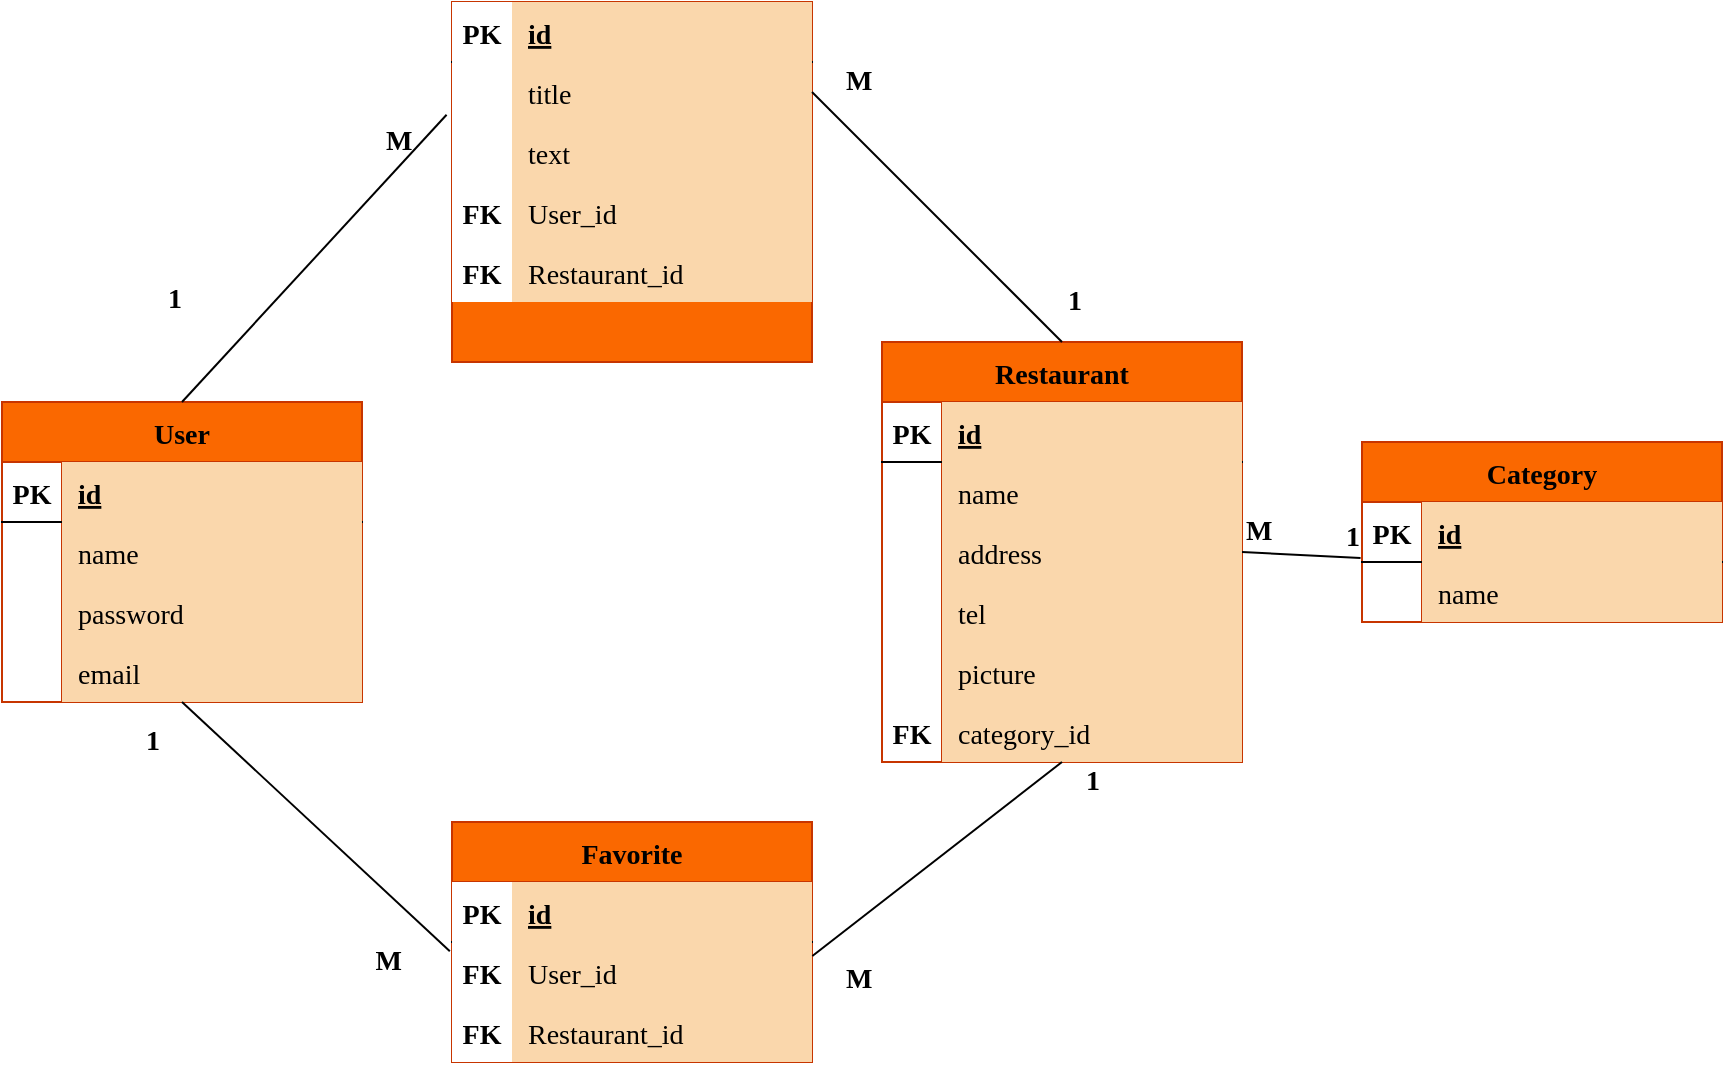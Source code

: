 <mxfile version="20.5.3" type="github">
  <diagram id="KyUGg_UbbIFL0ws5pZS4" name="第1頁">
    <mxGraphModel dx="1303" dy="713" grid="1" gridSize="10" guides="1" tooltips="1" connect="1" arrows="1" fold="1" page="1" pageScale="1" pageWidth="827" pageHeight="1169" math="0" shadow="0">
      <root>
        <mxCell id="0" />
        <mxCell id="1" parent="0" />
        <mxCell id="I64qCaf_hW1Dzb8PZxxJ-1" value="User" style="shape=table;startSize=30;container=1;collapsible=1;childLayout=tableLayout;fixedRows=1;rowLines=0;fontStyle=1;align=center;resizeLast=1;fontFamily=Verdana;fontSize=14;fillColor=#fa6800;fontColor=#000000;strokeColor=#C73500;" vertex="1" parent="1">
          <mxGeometry x="80.0" y="270" width="180" height="150" as="geometry" />
        </mxCell>
        <mxCell id="I64qCaf_hW1Dzb8PZxxJ-2" value="" style="shape=tableRow;horizontal=0;startSize=0;swimlaneHead=0;swimlaneBody=0;fillColor=none;collapsible=0;dropTarget=0;points=[[0,0.5],[1,0.5]];portConstraint=eastwest;top=0;left=0;right=0;bottom=1;fontFamily=Verdana;fontSize=14;" vertex="1" parent="I64qCaf_hW1Dzb8PZxxJ-1">
          <mxGeometry y="30" width="180" height="30" as="geometry" />
        </mxCell>
        <mxCell id="I64qCaf_hW1Dzb8PZxxJ-3" value="PK" style="shape=partialRectangle;connectable=0;fillColor=none;top=0;left=0;bottom=0;right=0;fontStyle=1;overflow=hidden;fontFamily=Verdana;fontSize=14;" vertex="1" parent="I64qCaf_hW1Dzb8PZxxJ-2">
          <mxGeometry width="30" height="30" as="geometry">
            <mxRectangle width="30" height="30" as="alternateBounds" />
          </mxGeometry>
        </mxCell>
        <mxCell id="I64qCaf_hW1Dzb8PZxxJ-4" value="id" style="shape=partialRectangle;connectable=0;fillColor=#fad7ac;top=0;left=0;bottom=0;right=0;align=left;spacingLeft=6;fontStyle=5;overflow=hidden;fontFamily=Verdana;fontSize=14;strokeColor=#b46504;" vertex="1" parent="I64qCaf_hW1Dzb8PZxxJ-2">
          <mxGeometry x="30" width="150" height="30" as="geometry">
            <mxRectangle width="150" height="30" as="alternateBounds" />
          </mxGeometry>
        </mxCell>
        <mxCell id="I64qCaf_hW1Dzb8PZxxJ-5" value="" style="shape=tableRow;horizontal=0;startSize=0;swimlaneHead=0;swimlaneBody=0;fillColor=none;collapsible=0;dropTarget=0;points=[[0,0.5],[1,0.5]];portConstraint=eastwest;top=0;left=0;right=0;bottom=0;fontFamily=Verdana;fontSize=14;" vertex="1" parent="I64qCaf_hW1Dzb8PZxxJ-1">
          <mxGeometry y="60" width="180" height="30" as="geometry" />
        </mxCell>
        <mxCell id="I64qCaf_hW1Dzb8PZxxJ-6" value="" style="shape=partialRectangle;connectable=0;fillColor=none;top=0;left=0;bottom=0;right=0;editable=1;overflow=hidden;fontFamily=Verdana;fontSize=14;" vertex="1" parent="I64qCaf_hW1Dzb8PZxxJ-5">
          <mxGeometry width="30" height="30" as="geometry">
            <mxRectangle width="30" height="30" as="alternateBounds" />
          </mxGeometry>
        </mxCell>
        <mxCell id="I64qCaf_hW1Dzb8PZxxJ-7" value="name" style="shape=partialRectangle;connectable=0;fillColor=#fad7ac;top=0;left=0;bottom=0;right=0;align=left;spacingLeft=6;overflow=hidden;fontFamily=Verdana;fontSize=14;strokeColor=#b46504;" vertex="1" parent="I64qCaf_hW1Dzb8PZxxJ-5">
          <mxGeometry x="30" width="150" height="30" as="geometry">
            <mxRectangle width="150" height="30" as="alternateBounds" />
          </mxGeometry>
        </mxCell>
        <mxCell id="I64qCaf_hW1Dzb8PZxxJ-8" value="" style="shape=tableRow;horizontal=0;startSize=0;swimlaneHead=0;swimlaneBody=0;fillColor=none;collapsible=0;dropTarget=0;points=[[0,0.5],[1,0.5]];portConstraint=eastwest;top=0;left=0;right=0;bottom=0;fontFamily=Verdana;fontSize=14;" vertex="1" parent="I64qCaf_hW1Dzb8PZxxJ-1">
          <mxGeometry y="90" width="180" height="30" as="geometry" />
        </mxCell>
        <mxCell id="I64qCaf_hW1Dzb8PZxxJ-9" value="" style="shape=partialRectangle;connectable=0;fillColor=none;top=0;left=0;bottom=0;right=0;editable=1;overflow=hidden;fontFamily=Verdana;fontSize=14;" vertex="1" parent="I64qCaf_hW1Dzb8PZxxJ-8">
          <mxGeometry width="30" height="30" as="geometry">
            <mxRectangle width="30" height="30" as="alternateBounds" />
          </mxGeometry>
        </mxCell>
        <mxCell id="I64qCaf_hW1Dzb8PZxxJ-10" value="password" style="shape=partialRectangle;connectable=0;fillColor=#fad7ac;top=0;left=0;bottom=0;right=0;align=left;spacingLeft=6;overflow=hidden;fontFamily=Verdana;fontSize=14;strokeColor=#b46504;" vertex="1" parent="I64qCaf_hW1Dzb8PZxxJ-8">
          <mxGeometry x="30" width="150" height="30" as="geometry">
            <mxRectangle width="150" height="30" as="alternateBounds" />
          </mxGeometry>
        </mxCell>
        <mxCell id="I64qCaf_hW1Dzb8PZxxJ-11" value="" style="shape=tableRow;horizontal=0;startSize=0;swimlaneHead=0;swimlaneBody=0;fillColor=none;collapsible=0;dropTarget=0;points=[[0,0.5],[1,0.5]];portConstraint=eastwest;top=0;left=0;right=0;bottom=0;fontFamily=Verdana;fontSize=14;" vertex="1" parent="I64qCaf_hW1Dzb8PZxxJ-1">
          <mxGeometry y="120" width="180" height="30" as="geometry" />
        </mxCell>
        <mxCell id="I64qCaf_hW1Dzb8PZxxJ-12" value="" style="shape=partialRectangle;connectable=0;fillColor=none;top=0;left=0;bottom=0;right=0;editable=1;overflow=hidden;fontFamily=Verdana;fontSize=14;" vertex="1" parent="I64qCaf_hW1Dzb8PZxxJ-11">
          <mxGeometry width="30" height="30" as="geometry">
            <mxRectangle width="30" height="30" as="alternateBounds" />
          </mxGeometry>
        </mxCell>
        <mxCell id="I64qCaf_hW1Dzb8PZxxJ-13" value="email" style="shape=partialRectangle;connectable=0;fillColor=#fad7ac;top=0;left=0;bottom=0;right=0;align=left;spacingLeft=6;overflow=hidden;fontFamily=Verdana;fontSize=14;strokeColor=#b46504;" vertex="1" parent="I64qCaf_hW1Dzb8PZxxJ-11">
          <mxGeometry x="30" width="150" height="30" as="geometry">
            <mxRectangle width="150" height="30" as="alternateBounds" />
          </mxGeometry>
        </mxCell>
        <mxCell id="I64qCaf_hW1Dzb8PZxxJ-14" value="Comment" style="shape=table;startSize=0;container=1;collapsible=1;childLayout=tableLayout;fixedRows=1;rowLines=0;fontStyle=1;align=center;resizeLast=1;fontFamily=Verdana;fontSize=14;fillColor=#fa6800;fontColor=#000000;strokeColor=#C73500;" vertex="1" parent="1">
          <mxGeometry x="305" y="70" width="180" height="180" as="geometry">
            <mxRectangle x="350" y="490" width="120" height="30" as="alternateBounds" />
          </mxGeometry>
        </mxCell>
        <mxCell id="I64qCaf_hW1Dzb8PZxxJ-15" value="" style="shape=tableRow;horizontal=0;startSize=0;swimlaneHead=0;swimlaneBody=0;fillColor=none;collapsible=0;dropTarget=0;points=[[0,0.5],[1,0.5]];portConstraint=eastwest;top=0;left=0;right=0;bottom=1;fontFamily=Verdana;fontSize=14;" vertex="1" parent="I64qCaf_hW1Dzb8PZxxJ-14">
          <mxGeometry width="180" height="30" as="geometry" />
        </mxCell>
        <mxCell id="I64qCaf_hW1Dzb8PZxxJ-16" value="PK" style="shape=partialRectangle;connectable=0;top=0;left=0;bottom=0;right=0;fontStyle=1;overflow=hidden;fontFamily=Verdana;fontSize=14;" vertex="1" parent="I64qCaf_hW1Dzb8PZxxJ-15">
          <mxGeometry width="30" height="30" as="geometry">
            <mxRectangle width="30" height="30" as="alternateBounds" />
          </mxGeometry>
        </mxCell>
        <mxCell id="I64qCaf_hW1Dzb8PZxxJ-17" value="id" style="shape=partialRectangle;connectable=0;fillColor=#fad7ac;top=0;left=0;bottom=0;right=0;align=left;spacingLeft=6;fontStyle=5;overflow=hidden;fontFamily=Verdana;fontSize=14;strokeColor=#b46504;" vertex="1" parent="I64qCaf_hW1Dzb8PZxxJ-15">
          <mxGeometry x="30" width="150" height="30" as="geometry">
            <mxRectangle width="150" height="30" as="alternateBounds" />
          </mxGeometry>
        </mxCell>
        <mxCell id="I64qCaf_hW1Dzb8PZxxJ-18" value="" style="shape=tableRow;horizontal=0;startSize=0;swimlaneHead=0;swimlaneBody=0;fillColor=none;collapsible=0;dropTarget=0;points=[[0,0.5],[1,0.5]];portConstraint=eastwest;top=0;left=0;right=0;bottom=0;fontFamily=Verdana;fontSize=14;" vertex="1" parent="I64qCaf_hW1Dzb8PZxxJ-14">
          <mxGeometry y="30" width="180" height="30" as="geometry" />
        </mxCell>
        <mxCell id="I64qCaf_hW1Dzb8PZxxJ-19" value="" style="shape=partialRectangle;connectable=0;top=0;left=0;bottom=0;right=0;editable=1;overflow=hidden;fontFamily=Verdana;fontSize=14;" vertex="1" parent="I64qCaf_hW1Dzb8PZxxJ-18">
          <mxGeometry width="30" height="30" as="geometry">
            <mxRectangle width="30" height="30" as="alternateBounds" />
          </mxGeometry>
        </mxCell>
        <mxCell id="I64qCaf_hW1Dzb8PZxxJ-20" value="title" style="shape=partialRectangle;connectable=0;fillColor=#fad7ac;top=0;left=0;bottom=0;right=0;align=left;spacingLeft=6;overflow=hidden;fontFamily=Verdana;fontSize=14;strokeColor=#b46504;" vertex="1" parent="I64qCaf_hW1Dzb8PZxxJ-18">
          <mxGeometry x="30" width="150" height="30" as="geometry">
            <mxRectangle width="150" height="30" as="alternateBounds" />
          </mxGeometry>
        </mxCell>
        <mxCell id="I64qCaf_hW1Dzb8PZxxJ-21" value="" style="shape=tableRow;horizontal=0;startSize=0;swimlaneHead=0;swimlaneBody=0;fillColor=none;collapsible=0;dropTarget=0;points=[[0,0.5],[1,0.5]];portConstraint=eastwest;top=0;left=0;right=0;bottom=0;fontFamily=Verdana;fontSize=14;" vertex="1" parent="I64qCaf_hW1Dzb8PZxxJ-14">
          <mxGeometry y="60" width="180" height="30" as="geometry" />
        </mxCell>
        <mxCell id="I64qCaf_hW1Dzb8PZxxJ-22" value="" style="shape=partialRectangle;connectable=0;top=0;left=0;bottom=0;right=0;editable=1;overflow=hidden;fontFamily=Verdana;fontSize=14;" vertex="1" parent="I64qCaf_hW1Dzb8PZxxJ-21">
          <mxGeometry width="30" height="30" as="geometry">
            <mxRectangle width="30" height="30" as="alternateBounds" />
          </mxGeometry>
        </mxCell>
        <mxCell id="I64qCaf_hW1Dzb8PZxxJ-23" value="text" style="shape=partialRectangle;connectable=0;fillColor=#fad7ac;top=0;left=0;bottom=0;right=0;align=left;spacingLeft=6;overflow=hidden;fontFamily=Verdana;fontSize=14;strokeColor=#b46504;" vertex="1" parent="I64qCaf_hW1Dzb8PZxxJ-21">
          <mxGeometry x="30" width="150" height="30" as="geometry">
            <mxRectangle width="150" height="30" as="alternateBounds" />
          </mxGeometry>
        </mxCell>
        <mxCell id="I64qCaf_hW1Dzb8PZxxJ-24" value="" style="shape=tableRow;horizontal=0;startSize=0;swimlaneHead=0;swimlaneBody=0;fillColor=none;collapsible=0;dropTarget=0;points=[[0,0.5],[1,0.5]];portConstraint=eastwest;top=0;left=0;right=0;bottom=0;fontFamily=Verdana;fontSize=14;" vertex="1" parent="I64qCaf_hW1Dzb8PZxxJ-14">
          <mxGeometry y="90" width="180" height="30" as="geometry" />
        </mxCell>
        <mxCell id="I64qCaf_hW1Dzb8PZxxJ-25" value="FK" style="shape=partialRectangle;connectable=0;top=0;left=0;bottom=0;right=0;editable=1;overflow=hidden;fontFamily=Verdana;fontSize=14;fontStyle=1;" vertex="1" parent="I64qCaf_hW1Dzb8PZxxJ-24">
          <mxGeometry width="30" height="30" as="geometry">
            <mxRectangle width="30" height="30" as="alternateBounds" />
          </mxGeometry>
        </mxCell>
        <mxCell id="I64qCaf_hW1Dzb8PZxxJ-26" value="User_id" style="shape=partialRectangle;connectable=0;fillColor=#fad7ac;top=0;left=0;bottom=0;right=0;align=left;spacingLeft=6;overflow=hidden;fontFamily=Verdana;fontSize=14;strokeColor=#b46504;" vertex="1" parent="I64qCaf_hW1Dzb8PZxxJ-24">
          <mxGeometry x="30" width="150" height="30" as="geometry">
            <mxRectangle width="150" height="30" as="alternateBounds" />
          </mxGeometry>
        </mxCell>
        <mxCell id="I64qCaf_hW1Dzb8PZxxJ-27" style="shape=tableRow;horizontal=0;startSize=0;swimlaneHead=0;swimlaneBody=0;fillColor=none;collapsible=0;dropTarget=0;points=[[0,0.5],[1,0.5]];portConstraint=eastwest;top=0;left=0;right=0;bottom=0;fontFamily=Verdana;fontSize=14;" vertex="1" parent="I64qCaf_hW1Dzb8PZxxJ-14">
          <mxGeometry y="120" width="180" height="30" as="geometry" />
        </mxCell>
        <mxCell id="I64qCaf_hW1Dzb8PZxxJ-28" value="FK" style="shape=partialRectangle;connectable=0;top=0;left=0;bottom=0;right=0;editable=1;overflow=hidden;fontFamily=Verdana;fontSize=14;fontStyle=1;" vertex="1" parent="I64qCaf_hW1Dzb8PZxxJ-27">
          <mxGeometry width="30" height="30" as="geometry">
            <mxRectangle width="30" height="30" as="alternateBounds" />
          </mxGeometry>
        </mxCell>
        <mxCell id="I64qCaf_hW1Dzb8PZxxJ-29" value="Restaurant_id" style="shape=partialRectangle;connectable=0;fillColor=#fad7ac;top=0;left=0;bottom=0;right=0;align=left;spacingLeft=6;overflow=hidden;fontFamily=Verdana;fontSize=14;strokeColor=#b46504;" vertex="1" parent="I64qCaf_hW1Dzb8PZxxJ-27">
          <mxGeometry x="30" width="150" height="30" as="geometry">
            <mxRectangle width="150" height="30" as="alternateBounds" />
          </mxGeometry>
        </mxCell>
        <mxCell id="I64qCaf_hW1Dzb8PZxxJ-30" value="Favorite" style="shape=table;startSize=30;container=1;collapsible=1;childLayout=tableLayout;fixedRows=1;rowLines=0;fontStyle=1;align=center;resizeLast=1;fontFamily=Verdana;fontSize=14;fillColor=#fa6800;fontColor=#000000;strokeColor=#C73500;" vertex="1" parent="1">
          <mxGeometry x="305" y="480" width="180" height="120" as="geometry" />
        </mxCell>
        <mxCell id="I64qCaf_hW1Dzb8PZxxJ-31" value="" style="shape=tableRow;horizontal=0;startSize=0;swimlaneHead=0;swimlaneBody=0;fillColor=none;collapsible=0;dropTarget=0;points=[[0,0.5],[1,0.5]];portConstraint=eastwest;top=0;left=0;right=0;bottom=1;fontFamily=Verdana;fontSize=14;" vertex="1" parent="I64qCaf_hW1Dzb8PZxxJ-30">
          <mxGeometry y="30" width="180" height="30" as="geometry" />
        </mxCell>
        <mxCell id="I64qCaf_hW1Dzb8PZxxJ-32" value="PK" style="shape=partialRectangle;connectable=0;top=0;left=0;bottom=0;right=0;fontStyle=1;overflow=hidden;fontFamily=Verdana;fontSize=14;" vertex="1" parent="I64qCaf_hW1Dzb8PZxxJ-31">
          <mxGeometry width="30" height="30" as="geometry">
            <mxRectangle width="30" height="30" as="alternateBounds" />
          </mxGeometry>
        </mxCell>
        <mxCell id="I64qCaf_hW1Dzb8PZxxJ-33" value="id" style="shape=partialRectangle;connectable=0;fillColor=#fad7ac;top=0;left=0;bottom=0;right=0;align=left;spacingLeft=6;fontStyle=5;overflow=hidden;fontFamily=Verdana;fontSize=14;strokeColor=#b46504;" vertex="1" parent="I64qCaf_hW1Dzb8PZxxJ-31">
          <mxGeometry x="30" width="150" height="30" as="geometry">
            <mxRectangle width="150" height="30" as="alternateBounds" />
          </mxGeometry>
        </mxCell>
        <mxCell id="I64qCaf_hW1Dzb8PZxxJ-34" value="" style="shape=tableRow;horizontal=0;startSize=0;swimlaneHead=0;swimlaneBody=0;fillColor=none;collapsible=0;dropTarget=0;points=[[0,0.5],[1,0.5]];portConstraint=eastwest;top=0;left=0;right=0;bottom=0;fontFamily=Verdana;fontSize=14;" vertex="1" parent="I64qCaf_hW1Dzb8PZxxJ-30">
          <mxGeometry y="60" width="180" height="30" as="geometry" />
        </mxCell>
        <mxCell id="I64qCaf_hW1Dzb8PZxxJ-35" value="FK" style="shape=partialRectangle;connectable=0;top=0;left=0;bottom=0;right=0;editable=1;overflow=hidden;fontFamily=Verdana;fontSize=14;fontStyle=1" vertex="1" parent="I64qCaf_hW1Dzb8PZxxJ-34">
          <mxGeometry width="30" height="30" as="geometry">
            <mxRectangle width="30" height="30" as="alternateBounds" />
          </mxGeometry>
        </mxCell>
        <mxCell id="I64qCaf_hW1Dzb8PZxxJ-36" value="User_id" style="shape=partialRectangle;connectable=0;fillColor=#fad7ac;top=0;left=0;bottom=0;right=0;align=left;spacingLeft=6;overflow=hidden;fontFamily=Verdana;fontSize=14;strokeColor=#b46504;" vertex="1" parent="I64qCaf_hW1Dzb8PZxxJ-34">
          <mxGeometry x="30" width="150" height="30" as="geometry">
            <mxRectangle width="150" height="30" as="alternateBounds" />
          </mxGeometry>
        </mxCell>
        <mxCell id="I64qCaf_hW1Dzb8PZxxJ-37" value="" style="shape=tableRow;horizontal=0;startSize=0;swimlaneHead=0;swimlaneBody=0;fillColor=none;collapsible=0;dropTarget=0;points=[[0,0.5],[1,0.5]];portConstraint=eastwest;top=0;left=0;right=0;bottom=0;fontFamily=Verdana;fontSize=14;" vertex="1" parent="I64qCaf_hW1Dzb8PZxxJ-30">
          <mxGeometry y="90" width="180" height="30" as="geometry" />
        </mxCell>
        <mxCell id="I64qCaf_hW1Dzb8PZxxJ-38" value="FK" style="shape=partialRectangle;connectable=0;top=0;left=0;bottom=0;right=0;editable=1;overflow=hidden;fontFamily=Verdana;fontSize=14;fontStyle=1" vertex="1" parent="I64qCaf_hW1Dzb8PZxxJ-37">
          <mxGeometry width="30" height="30" as="geometry">
            <mxRectangle width="30" height="30" as="alternateBounds" />
          </mxGeometry>
        </mxCell>
        <mxCell id="I64qCaf_hW1Dzb8PZxxJ-39" value="Restaurant_id" style="shape=partialRectangle;connectable=0;fillColor=#fad7ac;top=0;left=0;bottom=0;right=0;align=left;spacingLeft=6;overflow=hidden;fontFamily=Verdana;fontSize=14;strokeColor=#b46504;" vertex="1" parent="I64qCaf_hW1Dzb8PZxxJ-37">
          <mxGeometry x="30" width="150" height="30" as="geometry">
            <mxRectangle width="150" height="30" as="alternateBounds" />
          </mxGeometry>
        </mxCell>
        <mxCell id="I64qCaf_hW1Dzb8PZxxJ-40" value="Restaurant" style="shape=table;startSize=30;container=1;collapsible=1;childLayout=tableLayout;fixedRows=1;rowLines=0;fontStyle=1;align=center;resizeLast=1;fontFamily=Verdana;fontSize=14;fillColor=#fa6800;fontColor=#000000;strokeColor=#C73500;" vertex="1" parent="1">
          <mxGeometry x="520" y="240" width="180" height="210" as="geometry" />
        </mxCell>
        <mxCell id="I64qCaf_hW1Dzb8PZxxJ-41" value="" style="shape=tableRow;horizontal=0;startSize=0;swimlaneHead=0;swimlaneBody=0;fillColor=none;collapsible=0;dropTarget=0;points=[[0,0.5],[1,0.5]];portConstraint=eastwest;top=0;left=0;right=0;bottom=1;fontFamily=Verdana;fontSize=14;" vertex="1" parent="I64qCaf_hW1Dzb8PZxxJ-40">
          <mxGeometry y="30" width="180" height="30" as="geometry" />
        </mxCell>
        <mxCell id="I64qCaf_hW1Dzb8PZxxJ-42" value="PK" style="shape=partialRectangle;connectable=0;fillColor=none;top=0;left=0;bottom=0;right=0;fontStyle=1;overflow=hidden;fontFamily=Verdana;fontSize=14;" vertex="1" parent="I64qCaf_hW1Dzb8PZxxJ-41">
          <mxGeometry width="30" height="30" as="geometry">
            <mxRectangle width="30" height="30" as="alternateBounds" />
          </mxGeometry>
        </mxCell>
        <mxCell id="I64qCaf_hW1Dzb8PZxxJ-43" value="id" style="shape=partialRectangle;connectable=0;fillColor=#fad7ac;top=0;left=0;bottom=0;right=0;align=left;spacingLeft=6;fontStyle=5;overflow=hidden;fontFamily=Verdana;fontSize=14;strokeColor=#b46504;" vertex="1" parent="I64qCaf_hW1Dzb8PZxxJ-41">
          <mxGeometry x="30" width="150" height="30" as="geometry">
            <mxRectangle width="150" height="30" as="alternateBounds" />
          </mxGeometry>
        </mxCell>
        <mxCell id="I64qCaf_hW1Dzb8PZxxJ-44" value="" style="shape=tableRow;horizontal=0;startSize=0;swimlaneHead=0;swimlaneBody=0;fillColor=none;collapsible=0;dropTarget=0;points=[[0,0.5],[1,0.5]];portConstraint=eastwest;top=0;left=0;right=0;bottom=0;fontFamily=Verdana;fontSize=14;" vertex="1" parent="I64qCaf_hW1Dzb8PZxxJ-40">
          <mxGeometry y="60" width="180" height="30" as="geometry" />
        </mxCell>
        <mxCell id="I64qCaf_hW1Dzb8PZxxJ-45" value="" style="shape=partialRectangle;connectable=0;fillColor=none;top=0;left=0;bottom=0;right=0;editable=1;overflow=hidden;fontFamily=Verdana;fontSize=14;fontStyle=1" vertex="1" parent="I64qCaf_hW1Dzb8PZxxJ-44">
          <mxGeometry width="30" height="30" as="geometry">
            <mxRectangle width="30" height="30" as="alternateBounds" />
          </mxGeometry>
        </mxCell>
        <mxCell id="I64qCaf_hW1Dzb8PZxxJ-46" value="name" style="shape=partialRectangle;connectable=0;fillColor=#fad7ac;top=0;left=0;bottom=0;right=0;align=left;spacingLeft=6;overflow=hidden;fontFamily=Verdana;fontSize=14;strokeColor=#b46504;" vertex="1" parent="I64qCaf_hW1Dzb8PZxxJ-44">
          <mxGeometry x="30" width="150" height="30" as="geometry">
            <mxRectangle width="150" height="30" as="alternateBounds" />
          </mxGeometry>
        </mxCell>
        <mxCell id="I64qCaf_hW1Dzb8PZxxJ-47" value="" style="shape=tableRow;horizontal=0;startSize=0;swimlaneHead=0;swimlaneBody=0;fillColor=none;collapsible=0;dropTarget=0;points=[[0,0.5],[1,0.5]];portConstraint=eastwest;top=0;left=0;right=0;bottom=0;fontFamily=Verdana;fontSize=14;" vertex="1" parent="I64qCaf_hW1Dzb8PZxxJ-40">
          <mxGeometry y="90" width="180" height="30" as="geometry" />
        </mxCell>
        <mxCell id="I64qCaf_hW1Dzb8PZxxJ-48" value="" style="shape=partialRectangle;connectable=0;fillColor=none;top=0;left=0;bottom=0;right=0;editable=1;overflow=hidden;fontFamily=Verdana;fontSize=14;fontStyle=1" vertex="1" parent="I64qCaf_hW1Dzb8PZxxJ-47">
          <mxGeometry width="30" height="30" as="geometry">
            <mxRectangle width="30" height="30" as="alternateBounds" />
          </mxGeometry>
        </mxCell>
        <mxCell id="I64qCaf_hW1Dzb8PZxxJ-49" value="address" style="shape=partialRectangle;connectable=0;fillColor=#fad7ac;top=0;left=0;bottom=0;right=0;align=left;spacingLeft=6;overflow=hidden;fontFamily=Verdana;fontSize=14;strokeColor=#b46504;" vertex="1" parent="I64qCaf_hW1Dzb8PZxxJ-47">
          <mxGeometry x="30" width="150" height="30" as="geometry">
            <mxRectangle width="150" height="30" as="alternateBounds" />
          </mxGeometry>
        </mxCell>
        <mxCell id="I64qCaf_hW1Dzb8PZxxJ-50" value="" style="shape=tableRow;horizontal=0;startSize=0;swimlaneHead=0;swimlaneBody=0;fillColor=none;collapsible=0;dropTarget=0;points=[[0,0.5],[1,0.5]];portConstraint=eastwest;top=0;left=0;right=0;bottom=0;fontFamily=Verdana;fontSize=14;" vertex="1" parent="I64qCaf_hW1Dzb8PZxxJ-40">
          <mxGeometry y="120" width="180" height="30" as="geometry" />
        </mxCell>
        <mxCell id="I64qCaf_hW1Dzb8PZxxJ-51" value="" style="shape=partialRectangle;connectable=0;fillColor=none;top=0;left=0;bottom=0;right=0;editable=1;overflow=hidden;fontFamily=Verdana;fontSize=14;fontStyle=1" vertex="1" parent="I64qCaf_hW1Dzb8PZxxJ-50">
          <mxGeometry width="30" height="30" as="geometry">
            <mxRectangle width="30" height="30" as="alternateBounds" />
          </mxGeometry>
        </mxCell>
        <mxCell id="I64qCaf_hW1Dzb8PZxxJ-52" value="tel" style="shape=partialRectangle;connectable=0;fillColor=#fad7ac;top=0;left=0;bottom=0;right=0;align=left;spacingLeft=6;overflow=hidden;fontFamily=Verdana;fontSize=14;strokeColor=#b46504;" vertex="1" parent="I64qCaf_hW1Dzb8PZxxJ-50">
          <mxGeometry x="30" width="150" height="30" as="geometry">
            <mxRectangle width="150" height="30" as="alternateBounds" />
          </mxGeometry>
        </mxCell>
        <mxCell id="I64qCaf_hW1Dzb8PZxxJ-53" style="shape=tableRow;horizontal=0;startSize=0;swimlaneHead=0;swimlaneBody=0;fillColor=none;collapsible=0;dropTarget=0;points=[[0,0.5],[1,0.5]];portConstraint=eastwest;top=0;left=0;right=0;bottom=0;fontFamily=Verdana;fontSize=14;" vertex="1" parent="I64qCaf_hW1Dzb8PZxxJ-40">
          <mxGeometry y="150" width="180" height="30" as="geometry" />
        </mxCell>
        <mxCell id="I64qCaf_hW1Dzb8PZxxJ-54" style="shape=partialRectangle;connectable=0;fillColor=none;top=0;left=0;bottom=0;right=0;editable=1;overflow=hidden;fontFamily=Verdana;fontSize=14;fontStyle=1" vertex="1" parent="I64qCaf_hW1Dzb8PZxxJ-53">
          <mxGeometry width="30" height="30" as="geometry">
            <mxRectangle width="30" height="30" as="alternateBounds" />
          </mxGeometry>
        </mxCell>
        <mxCell id="I64qCaf_hW1Dzb8PZxxJ-55" value="picture" style="shape=partialRectangle;connectable=0;fillColor=#fad7ac;top=0;left=0;bottom=0;right=0;align=left;spacingLeft=6;overflow=hidden;fontFamily=Verdana;fontSize=14;strokeColor=#b46504;" vertex="1" parent="I64qCaf_hW1Dzb8PZxxJ-53">
          <mxGeometry x="30" width="150" height="30" as="geometry">
            <mxRectangle width="150" height="30" as="alternateBounds" />
          </mxGeometry>
        </mxCell>
        <mxCell id="I64qCaf_hW1Dzb8PZxxJ-56" style="shape=tableRow;horizontal=0;startSize=0;swimlaneHead=0;swimlaneBody=0;fillColor=none;collapsible=0;dropTarget=0;points=[[0,0.5],[1,0.5]];portConstraint=eastwest;top=0;left=0;right=0;bottom=0;fontFamily=Verdana;fontSize=14;" vertex="1" parent="I64qCaf_hW1Dzb8PZxxJ-40">
          <mxGeometry y="180" width="180" height="30" as="geometry" />
        </mxCell>
        <mxCell id="I64qCaf_hW1Dzb8PZxxJ-57" value="FK" style="shape=partialRectangle;connectable=0;fillColor=none;top=0;left=0;bottom=0;right=0;editable=1;overflow=hidden;fontFamily=Verdana;fontSize=14;fontStyle=1" vertex="1" parent="I64qCaf_hW1Dzb8PZxxJ-56">
          <mxGeometry width="30" height="30" as="geometry">
            <mxRectangle width="30" height="30" as="alternateBounds" />
          </mxGeometry>
        </mxCell>
        <mxCell id="I64qCaf_hW1Dzb8PZxxJ-58" value="category_id" style="shape=partialRectangle;connectable=0;fillColor=#fad7ac;top=0;left=0;bottom=0;right=0;align=left;spacingLeft=6;overflow=hidden;fontFamily=Verdana;fontSize=14;strokeColor=#b46504;" vertex="1" parent="I64qCaf_hW1Dzb8PZxxJ-56">
          <mxGeometry x="30" width="150" height="30" as="geometry">
            <mxRectangle width="150" height="30" as="alternateBounds" />
          </mxGeometry>
        </mxCell>
        <mxCell id="I64qCaf_hW1Dzb8PZxxJ-60" value="" style="shape=partialRectangle;connectable=0;fillColor=none;top=0;left=0;bottom=0;right=0;editable=1;overflow=hidden;fontFamily=Verdana;fontSize=14;" vertex="1" parent="1">
          <mxGeometry x="730" y="360" width="30" height="30" as="geometry">
            <mxRectangle width="30" height="30" as="alternateBounds" />
          </mxGeometry>
        </mxCell>
        <mxCell id="I64qCaf_hW1Dzb8PZxxJ-61" value="" style="endArrow=none;html=1;rounded=0;fontFamily=Verdana;fontSize=14;exitX=0.5;exitY=1;exitDx=0;exitDy=0;entryX=-0.006;entryY=1.154;entryDx=0;entryDy=0;entryPerimeter=0;" edge="1" parent="1" source="I64qCaf_hW1Dzb8PZxxJ-1" target="I64qCaf_hW1Dzb8PZxxJ-31">
          <mxGeometry relative="1" as="geometry">
            <mxPoint x="420" y="360" as="sourcePoint" />
            <mxPoint x="580" y="360" as="targetPoint" />
          </mxGeometry>
        </mxCell>
        <mxCell id="I64qCaf_hW1Dzb8PZxxJ-62" value="1" style="resizable=0;html=1;align=left;verticalAlign=bottom;fontFamily=Verdana;fontSize=14;fontStyle=1" connectable="0" vertex="1" parent="I64qCaf_hW1Dzb8PZxxJ-61">
          <mxGeometry x="-1" relative="1" as="geometry">
            <mxPoint x="-20" y="30" as="offset" />
          </mxGeometry>
        </mxCell>
        <mxCell id="I64qCaf_hW1Dzb8PZxxJ-63" value="M" style="resizable=0;html=1;align=right;verticalAlign=bottom;fontFamily=Verdana;fontSize=14;fontStyle=1" connectable="0" vertex="1" parent="I64qCaf_hW1Dzb8PZxxJ-61">
          <mxGeometry x="1" relative="1" as="geometry">
            <mxPoint x="-23" y="16" as="offset" />
          </mxGeometry>
        </mxCell>
        <mxCell id="I64qCaf_hW1Dzb8PZxxJ-64" value="" style="endArrow=none;html=1;rounded=0;fontFamily=Verdana;fontSize=14;exitX=0.5;exitY=0;exitDx=0;exitDy=0;entryX=-0.015;entryY=-0.12;entryDx=0;entryDy=0;entryPerimeter=0;" edge="1" parent="1" source="I64qCaf_hW1Dzb8PZxxJ-1" target="I64qCaf_hW1Dzb8PZxxJ-21">
          <mxGeometry relative="1" as="geometry">
            <mxPoint x="420" y="240" as="sourcePoint" />
            <mxPoint x="580" y="240" as="targetPoint" />
          </mxGeometry>
        </mxCell>
        <mxCell id="I64qCaf_hW1Dzb8PZxxJ-65" value="M" style="resizable=0;html=1;align=left;verticalAlign=bottom;fontFamily=Verdana;fontSize=14;fontStyle=1" connectable="0" vertex="1" parent="I64qCaf_hW1Dzb8PZxxJ-64">
          <mxGeometry x="-1" relative="1" as="geometry">
            <mxPoint x="100" y="-120" as="offset" />
          </mxGeometry>
        </mxCell>
        <mxCell id="I64qCaf_hW1Dzb8PZxxJ-66" value="1" style="resizable=0;html=1;align=right;verticalAlign=bottom;fontFamily=Verdana;fontSize=14;fontStyle=1" connectable="0" vertex="1" parent="I64qCaf_hW1Dzb8PZxxJ-64">
          <mxGeometry x="1" relative="1" as="geometry">
            <mxPoint x="-132" y="103" as="offset" />
          </mxGeometry>
        </mxCell>
        <mxCell id="I64qCaf_hW1Dzb8PZxxJ-67" value="" style="endArrow=none;html=1;rounded=0;fontFamily=Verdana;fontSize=14;exitX=1;exitY=0.5;exitDx=0;exitDy=0;entryX=0.5;entryY=0;entryDx=0;entryDy=0;" edge="1" parent="1" source="I64qCaf_hW1Dzb8PZxxJ-18" target="I64qCaf_hW1Dzb8PZxxJ-40">
          <mxGeometry relative="1" as="geometry">
            <mxPoint x="420" y="240" as="sourcePoint" />
            <mxPoint x="580" y="240" as="targetPoint" />
          </mxGeometry>
        </mxCell>
        <mxCell id="I64qCaf_hW1Dzb8PZxxJ-68" value="M" style="resizable=0;html=1;align=left;verticalAlign=bottom;fontFamily=Verdana;fontSize=14;fontStyle=1" connectable="0" vertex="1" parent="I64qCaf_hW1Dzb8PZxxJ-67">
          <mxGeometry x="-1" relative="1" as="geometry">
            <mxPoint x="15" y="5" as="offset" />
          </mxGeometry>
        </mxCell>
        <mxCell id="I64qCaf_hW1Dzb8PZxxJ-69" value="1" style="resizable=0;html=1;align=right;verticalAlign=bottom;fontFamily=Verdana;fontSize=14;fontStyle=1" connectable="0" vertex="1" parent="I64qCaf_hW1Dzb8PZxxJ-67">
          <mxGeometry x="1" relative="1" as="geometry">
            <mxPoint x="10" y="-10" as="offset" />
          </mxGeometry>
        </mxCell>
        <mxCell id="I64qCaf_hW1Dzb8PZxxJ-70" value="" style="endArrow=none;html=1;rounded=0;fontFamily=Verdana;fontSize=14;exitX=1.001;exitY=0.233;exitDx=0;exitDy=0;exitPerimeter=0;entryX=0.5;entryY=1;entryDx=0;entryDy=0;" edge="1" parent="1" source="I64qCaf_hW1Dzb8PZxxJ-34" target="I64qCaf_hW1Dzb8PZxxJ-40">
          <mxGeometry relative="1" as="geometry">
            <mxPoint x="420" y="360" as="sourcePoint" />
            <mxPoint x="580" y="360" as="targetPoint" />
          </mxGeometry>
        </mxCell>
        <mxCell id="I64qCaf_hW1Dzb8PZxxJ-71" value="M" style="resizable=0;html=1;align=left;verticalAlign=bottom;fontFamily=Verdana;fontSize=14;fontStyle=1" connectable="0" vertex="1" parent="I64qCaf_hW1Dzb8PZxxJ-70">
          <mxGeometry x="-1" relative="1" as="geometry">
            <mxPoint x="15" y="23" as="offset" />
          </mxGeometry>
        </mxCell>
        <mxCell id="I64qCaf_hW1Dzb8PZxxJ-72" value="1" style="resizable=0;html=1;align=right;verticalAlign=bottom;fontFamily=Verdana;fontSize=14;fontStyle=1" connectable="0" vertex="1" parent="I64qCaf_hW1Dzb8PZxxJ-70">
          <mxGeometry x="1" relative="1" as="geometry">
            <mxPoint x="20" y="20" as="offset" />
          </mxGeometry>
        </mxCell>
        <mxCell id="I64qCaf_hW1Dzb8PZxxJ-73" value="" style="endArrow=none;html=1;rounded=0;fontFamily=Verdana;fontSize=14;entryX=-0.004;entryY=0.935;entryDx=0;entryDy=0;entryPerimeter=0;exitX=1;exitY=0.5;exitDx=0;exitDy=0;" edge="1" parent="1" source="I64qCaf_hW1Dzb8PZxxJ-47" target="I64qCaf_hW1Dzb8PZxxJ-77">
          <mxGeometry relative="1" as="geometry">
            <mxPoint x="700" y="360" as="sourcePoint" />
            <mxPoint x="728.2" y="337.17" as="targetPoint" />
          </mxGeometry>
        </mxCell>
        <mxCell id="I64qCaf_hW1Dzb8PZxxJ-74" value="M" style="resizable=0;html=1;align=left;verticalAlign=bottom;fontFamily=Verdana;fontSize=14;fontStyle=1" connectable="0" vertex="1" parent="I64qCaf_hW1Dzb8PZxxJ-73">
          <mxGeometry x="-1" relative="1" as="geometry" />
        </mxCell>
        <mxCell id="I64qCaf_hW1Dzb8PZxxJ-75" value="1" style="resizable=0;html=1;align=right;verticalAlign=bottom;fontFamily=Verdana;fontSize=14;fontStyle=1" connectable="0" vertex="1" parent="I64qCaf_hW1Dzb8PZxxJ-73">
          <mxGeometry x="1" relative="1" as="geometry" />
        </mxCell>
        <mxCell id="I64qCaf_hW1Dzb8PZxxJ-76" value="Category" style="shape=table;startSize=30;container=1;collapsible=1;childLayout=tableLayout;fixedRows=1;rowLines=0;fontStyle=1;align=center;resizeLast=1;fontFamily=Verdana;fontSize=14;fillColor=#fa6800;fontColor=#000000;strokeColor=#C73500;" vertex="1" parent="1">
          <mxGeometry x="760" y="290" width="180" height="90" as="geometry" />
        </mxCell>
        <mxCell id="I64qCaf_hW1Dzb8PZxxJ-77" value="" style="shape=tableRow;horizontal=0;startSize=0;swimlaneHead=0;swimlaneBody=0;fillColor=none;collapsible=0;dropTarget=0;points=[[0,0.5],[1,0.5]];portConstraint=eastwest;top=0;left=0;right=0;bottom=1;fontFamily=Verdana;fontSize=14;" vertex="1" parent="I64qCaf_hW1Dzb8PZxxJ-76">
          <mxGeometry y="30" width="180" height="30" as="geometry" />
        </mxCell>
        <mxCell id="I64qCaf_hW1Dzb8PZxxJ-78" value="PK" style="shape=partialRectangle;connectable=0;fillColor=none;top=0;left=0;bottom=0;right=0;fontStyle=1;overflow=hidden;fontFamily=Verdana;fontSize=14;" vertex="1" parent="I64qCaf_hW1Dzb8PZxxJ-77">
          <mxGeometry width="30" height="30" as="geometry">
            <mxRectangle width="30" height="30" as="alternateBounds" />
          </mxGeometry>
        </mxCell>
        <mxCell id="I64qCaf_hW1Dzb8PZxxJ-79" value="id" style="shape=partialRectangle;connectable=0;fillColor=#fad7ac;top=0;left=0;bottom=0;right=0;align=left;spacingLeft=6;fontStyle=5;overflow=hidden;fontFamily=Verdana;fontSize=14;strokeColor=#b46504;" vertex="1" parent="I64qCaf_hW1Dzb8PZxxJ-77">
          <mxGeometry x="30" width="150" height="30" as="geometry">
            <mxRectangle width="150" height="30" as="alternateBounds" />
          </mxGeometry>
        </mxCell>
        <mxCell id="I64qCaf_hW1Dzb8PZxxJ-80" value="" style="shape=tableRow;horizontal=0;startSize=0;swimlaneHead=0;swimlaneBody=0;fillColor=none;collapsible=0;dropTarget=0;points=[[0,0.5],[1,0.5]];portConstraint=eastwest;top=0;left=0;right=0;bottom=0;fontFamily=Verdana;fontSize=14;" vertex="1" parent="I64qCaf_hW1Dzb8PZxxJ-76">
          <mxGeometry y="60" width="180" height="30" as="geometry" />
        </mxCell>
        <mxCell id="I64qCaf_hW1Dzb8PZxxJ-81" value="" style="shape=partialRectangle;connectable=0;fillColor=none;top=0;left=0;bottom=0;right=0;editable=1;overflow=hidden;fontFamily=Verdana;fontSize=14;" vertex="1" parent="I64qCaf_hW1Dzb8PZxxJ-80">
          <mxGeometry width="30" height="30" as="geometry">
            <mxRectangle width="30" height="30" as="alternateBounds" />
          </mxGeometry>
        </mxCell>
        <mxCell id="I64qCaf_hW1Dzb8PZxxJ-82" value="name" style="shape=partialRectangle;connectable=0;fillColor=#fad7ac;top=0;left=0;bottom=0;right=0;align=left;spacingLeft=6;overflow=hidden;fontFamily=Verdana;fontSize=14;strokeColor=#b46504;" vertex="1" parent="I64qCaf_hW1Dzb8PZxxJ-80">
          <mxGeometry x="30" width="150" height="30" as="geometry">
            <mxRectangle width="150" height="30" as="alternateBounds" />
          </mxGeometry>
        </mxCell>
      </root>
    </mxGraphModel>
  </diagram>
</mxfile>
